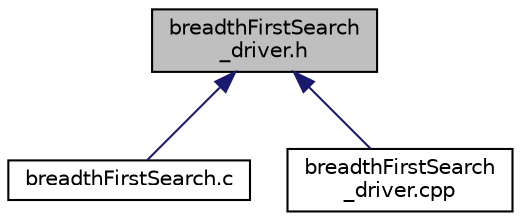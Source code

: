 digraph "breadthFirstSearch_driver.h"
{
  edge [fontname="Helvetica",fontsize="10",labelfontname="Helvetica",labelfontsize="10"];
  node [fontname="Helvetica",fontsize="10",shape=record];
  Node5 [label="breadthFirstSearch\l_driver.h",height=0.2,width=0.4,color="black", fillcolor="grey75", style="filled", fontcolor="black"];
  Node5 -> Node6 [dir="back",color="midnightblue",fontsize="10",style="solid",fontname="Helvetica"];
  Node6 [label="breadthFirstSearch.c",height=0.2,width=0.4,color="black", fillcolor="white", style="filled",URL="$breadthFirstSearch_8c.html"];
  Node5 -> Node7 [dir="back",color="midnightblue",fontsize="10",style="solid",fontname="Helvetica"];
  Node7 [label="breadthFirstSearch\l_driver.cpp",height=0.2,width=0.4,color="black", fillcolor="white", style="filled",URL="$breadthFirstSearch__driver_8cpp.html"];
}
